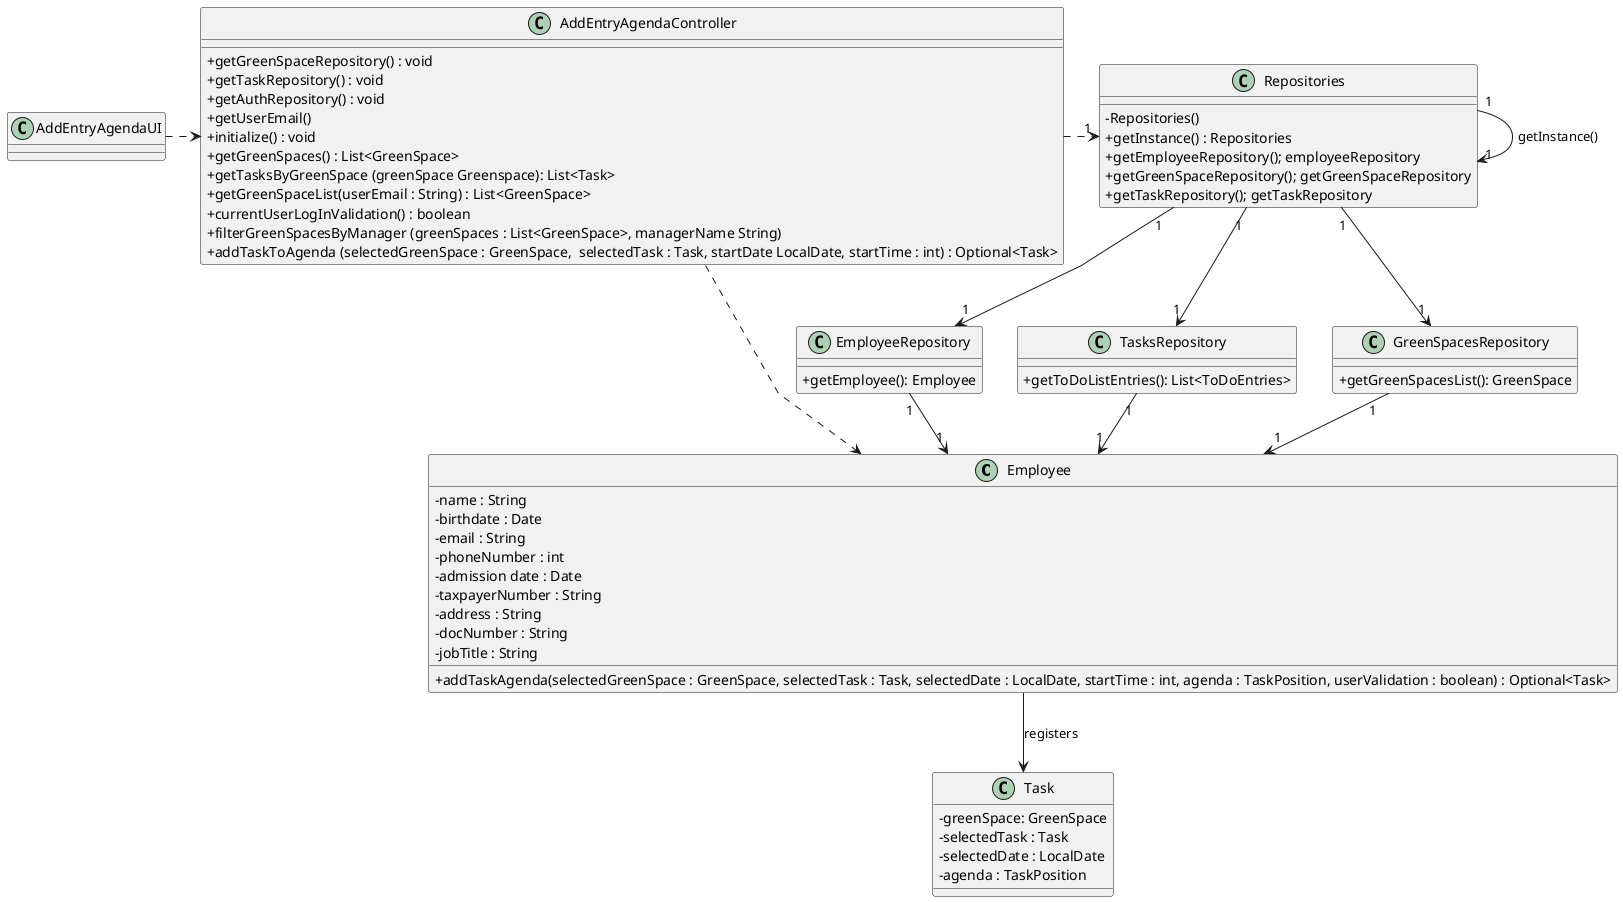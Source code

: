 @startuml
'skinparam monochrome true
skinparam packageStyle rectangle
skinparam shadowing false
skinparam linetype polyline
'skinparam linetype orto

skinparam classAttributeIconSize 0

'left to right direction
class Employee{
    -name : String
    -birthdate : Date
    -email : String
    -phoneNumber : int
    -admission date : Date
    -taxpayerNumber : String
    -address : String
    -docNumber : String
    -jobTitle : String

+ addTaskAgenda(selectedGreenSpace : GreenSpace, selectedTask : Task, selectedDate : LocalDate, startTime : int, agenda : TaskPosition, userValidation : boolean) : Optional<Task>


}

class Task{
-greenSpace: GreenSpace
-selectedTask : Task
-selectedDate : LocalDate
-agenda : TaskPosition

}


class AddEntryAgendaController{
+ getGreenSpaceRepository() : void
+ getTaskRepository() : void
+ getAuthRepository() : void
+ getUserEmail()
+ initialize() : void
+ getGreenSpaces() : List<GreenSpace>
+ getTasksByGreenSpace (greenSpace Greenspace): List<Task>
+ getGreenSpaceList(userEmail : String) : List<GreenSpace>
+ currentUserLogInValidation() : boolean
+ filterGreenSpacesByManager (greenSpaces : List<GreenSpace>, managerName String)
+ addTaskToAgenda (selectedGreenSpace : GreenSpace,  selectedTask : Task, startDate LocalDate, startTime : int) : Optional<Task>


}

class AddEntryAgendaUI{

}

class Repositories {
    - Repositories()
    + getInstance() : Repositories
    + getEmployeeRepository(); employeeRepository
     + getGreenSpaceRepository(); getGreenSpaceRepository
     + getTaskRepository(); getTaskRepository

}
class EmployeeRepository{


+getEmployee(): Employee

}
class TasksRepository{
 +getToDoListEntries(): List<ToDoEntries>
}
class GreenSpacesRepository{
+getGreenSpacesList(): GreenSpace
}

AddEntryAgendaUI .>AddEntryAgendaController

AddEntryAgendaController .> "1" Repositories

Repositories "1" --> "1" Repositories : getInstance()
Repositories "1" --> "1" EmployeeRepository
Repositories "1" --> "1" TasksRepository
Repositories "1" --> "1" GreenSpacesRepository

AddEntryAgendaController ..>Employee

EmployeeRepository "1" --> "1" Employee
TasksRepository "1" --> "1" Employee
GreenSpacesRepository "1" --> "1" Employee

Employee --> Task: registers


@enduml